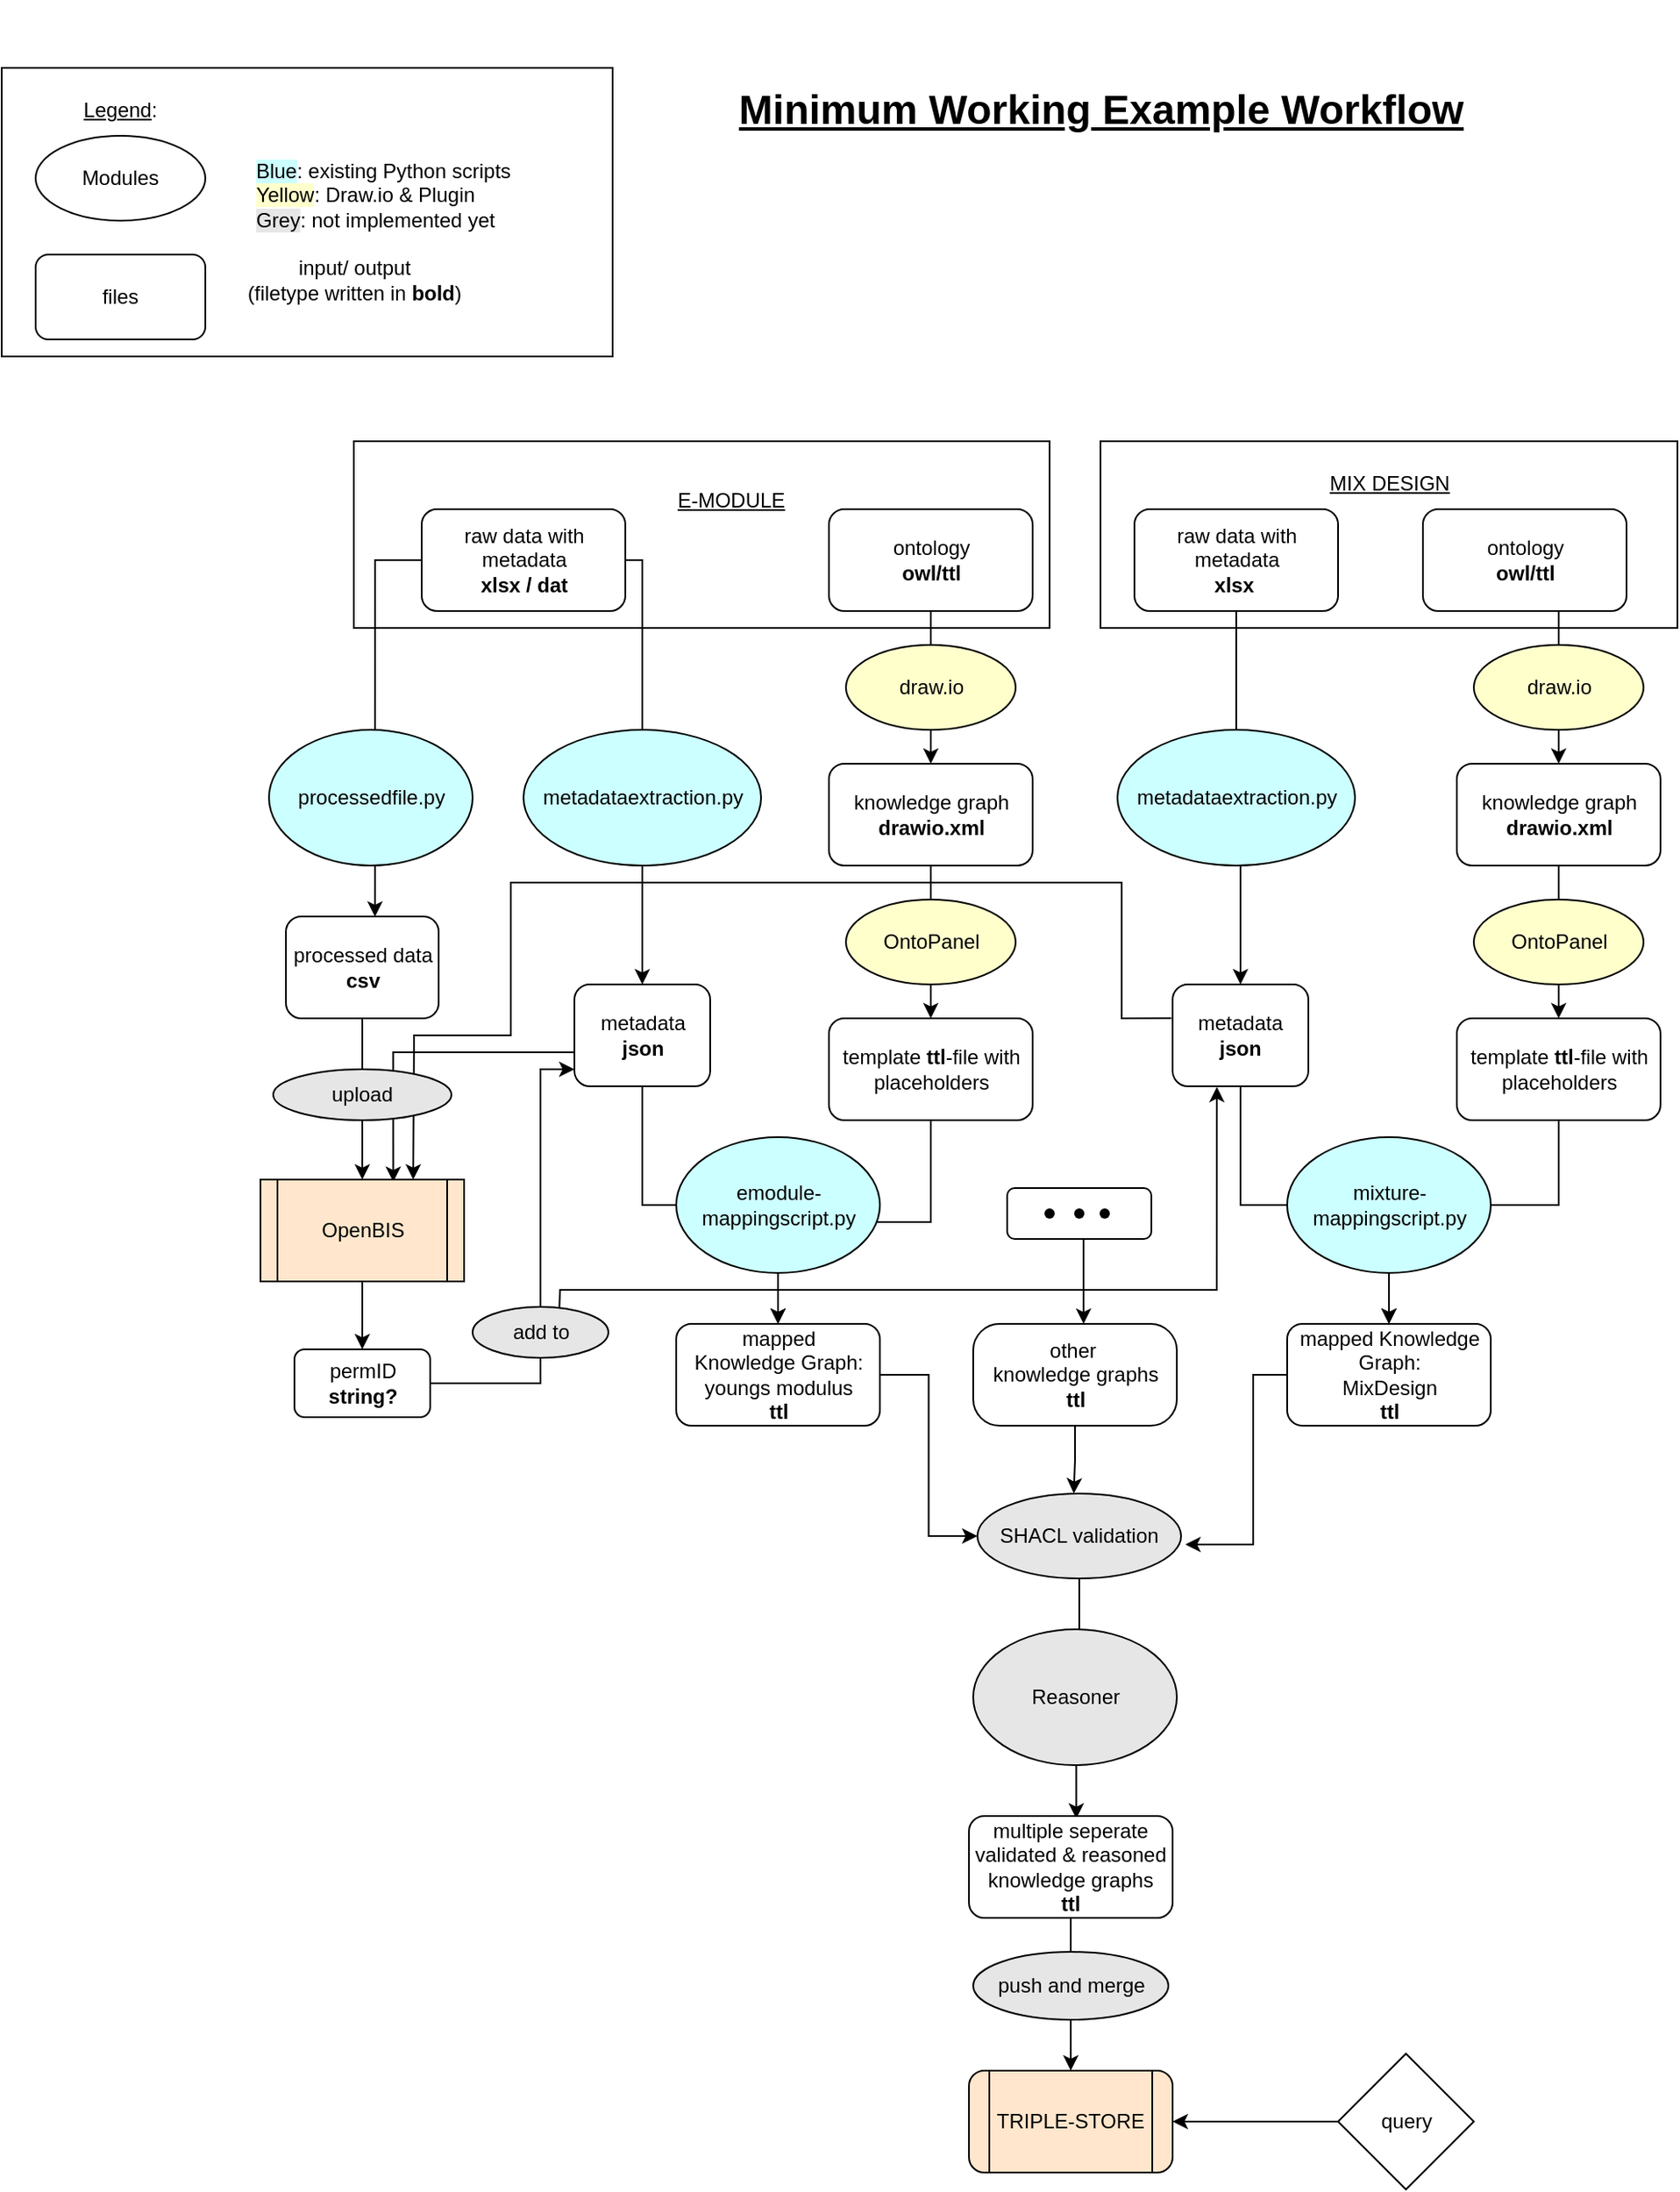 <mxfile version="21.0.6" type="device"><diagram name="Page-1" id="2YBvvXClWsGukQMizWep"><mxGraphModel dx="3506" dy="2307" grid="1" gridSize="10" guides="1" tooltips="1" connect="1" arrows="1" fold="1" page="1" pageScale="1" pageWidth="850" pageHeight="1100" math="0" shadow="0"><root><mxCell id="0"/><mxCell id="1" parent="0"/><mxCell id="4rIaBcVOzAH-U9uCmUuU-49" value="" style="rounded=1;whiteSpace=wrap;html=1;" vertex="1" parent="1"><mxGeometry x="92.5" y="-290" width="85" height="30" as="geometry"/></mxCell><mxCell id="4rIaBcVOzAH-U9uCmUuU-21" value="" style="rounded=0;whiteSpace=wrap;html=1;" vertex="1" parent="1"><mxGeometry x="147.5" y="-730" width="340" height="110" as="geometry"/></mxCell><mxCell id="4rIaBcVOzAH-U9uCmUuU-20" value="" style="rounded=0;whiteSpace=wrap;html=1;" vertex="1" parent="1"><mxGeometry x="-292.5" y="-730" width="410" height="110" as="geometry"/></mxCell><mxCell id="4rIaBcVOzAH-U9uCmUuU-19" value="" style="rounded=0;whiteSpace=wrap;html=1;" vertex="1" parent="1"><mxGeometry x="-500" y="-950" width="360" height="170" as="geometry"/></mxCell><mxCell id="GU3pR_YWlp0hny3Uvcks-6" value="" style="edgeStyle=orthogonalEdgeStyle;rounded=0;orthogonalLoop=1;jettySize=auto;html=1;" parent="1" source="GU3pR_YWlp0hny3Uvcks-1" target="GU3pR_YWlp0hny3Uvcks-3" edge="1"><mxGeometry relative="1" as="geometry"><Array as="points"><mxPoint x="-122.5" y="-590"/><mxPoint x="-122.5" y="-590"/></Array></mxGeometry></mxCell><mxCell id="4rIaBcVOzAH-U9uCmUuU-1" style="edgeStyle=orthogonalEdgeStyle;rounded=0;orthogonalLoop=1;jettySize=auto;html=1;exitX=0;exitY=0.5;exitDx=0;exitDy=0;entryX=0.583;entryY=0.002;entryDx=0;entryDy=0;entryPerimeter=0;" edge="1" parent="1" source="GU3pR_YWlp0hny3Uvcks-1" target="GU3pR_YWlp0hny3Uvcks-49"><mxGeometry relative="1" as="geometry"/></mxCell><mxCell id="GU3pR_YWlp0hny3Uvcks-1" value="raw data with metadata&lt;br&gt;&lt;b&gt;xlsx / dat&lt;/b&gt;" style="rounded=1;whiteSpace=wrap;html=1;" parent="1" vertex="1"><mxGeometry x="-252.5" y="-690" width="120" height="60" as="geometry"/></mxCell><mxCell id="4rIaBcVOzAH-U9uCmUuU-24" style="edgeStyle=orthogonalEdgeStyle;rounded=0;orthogonalLoop=1;jettySize=auto;html=1;entryX=0.5;entryY=0;entryDx=0;entryDy=0;" edge="1" parent="1" source="GU3pR_YWlp0hny3Uvcks-2" target="4rIaBcVOzAH-U9uCmUuU-23"><mxGeometry relative="1" as="geometry"/></mxCell><mxCell id="GU3pR_YWlp0hny3Uvcks-2" value="ontology&lt;br&gt;&lt;b&gt;owl/ttl&lt;/b&gt;" style="rounded=1;whiteSpace=wrap;html=1;" parent="1" vertex="1"><mxGeometry x="-12.5" y="-690" width="120" height="60" as="geometry"/></mxCell><mxCell id="GU3pR_YWlp0hny3Uvcks-8" value="" style="edgeStyle=orthogonalEdgeStyle;rounded=0;orthogonalLoop=1;jettySize=auto;html=1;" parent="1" source="GU3pR_YWlp0hny3Uvcks-3" target="GU3pR_YWlp0hny3Uvcks-7" edge="1"><mxGeometry relative="1" as="geometry"/></mxCell><mxCell id="4rIaBcVOzAH-U9uCmUuU-48" style="edgeStyle=orthogonalEdgeStyle;rounded=0;orthogonalLoop=1;jettySize=auto;html=1;entryX=0.652;entryY=0.022;entryDx=0;entryDy=0;entryPerimeter=0;" edge="1" parent="1" source="GU3pR_YWlp0hny3Uvcks-3" target="GU3pR_YWlp0hny3Uvcks-64"><mxGeometry relative="1" as="geometry"><Array as="points"><mxPoint x="-269" y="-370"/></Array></mxGeometry></mxCell><mxCell id="GU3pR_YWlp0hny3Uvcks-9" value="" style="edgeStyle=orthogonalEdgeStyle;rounded=0;orthogonalLoop=1;jettySize=auto;html=1;" parent="1" source="GU3pR_YWlp0hny3Uvcks-4" target="GU3pR_YWlp0hny3Uvcks-7" edge="1"><mxGeometry relative="1" as="geometry"/></mxCell><mxCell id="4rIaBcVOzAH-U9uCmUuU-4" style="edgeStyle=orthogonalEdgeStyle;rounded=0;orthogonalLoop=1;jettySize=auto;html=1;entryX=0;entryY=0.5;entryDx=0;entryDy=0;" edge="1" parent="1" source="GU3pR_YWlp0hny3Uvcks-7" target="4rIaBcVOzAH-U9uCmUuU-2"><mxGeometry relative="1" as="geometry"/></mxCell><mxCell id="GU3pR_YWlp0hny3Uvcks-7" value="mapped &lt;br&gt;Knowledge Graph:&lt;br&gt;youngs modulus&lt;br&gt;&lt;b&gt;ttl&lt;/b&gt;" style="whiteSpace=wrap;html=1;rounded=1;" parent="1" vertex="1"><mxGeometry x="-102.5" y="-210" width="120" height="60" as="geometry"/></mxCell><mxCell id="4rIaBcVOzAH-U9uCmUuU-5" style="edgeStyle=orthogonalEdgeStyle;rounded=0;orthogonalLoop=1;jettySize=auto;html=1;" edge="1" parent="1" source="GU3pR_YWlp0hny3Uvcks-10"><mxGeometry relative="1" as="geometry"><mxPoint x="197.5" y="-80" as="targetPoint"/><Array as="points"><mxPoint x="237.5" y="-180"/><mxPoint x="237.5" y="-80"/></Array></mxGeometry></mxCell><mxCell id="GU3pR_YWlp0hny3Uvcks-10" value="mapped Knowledge Graph:&lt;br&gt;MixDesign&lt;br&gt;&lt;b&gt;ttl&lt;/b&gt;" style="rounded=1;whiteSpace=wrap;html=1;" parent="1" vertex="1"><mxGeometry x="257.5" y="-210" width="120" height="60" as="geometry"/></mxCell><mxCell id="GU3pR_YWlp0hny3Uvcks-12" value="&lt;u&gt;E-MODULE&lt;/u&gt;" style="text;html=1;strokeColor=none;fillColor=none;align=center;verticalAlign=middle;whiteSpace=wrap;rounded=0;" parent="1" vertex="1"><mxGeometry x="-110" y="-715" width="80" height="40" as="geometry"/></mxCell><mxCell id="GU3pR_YWlp0hny3Uvcks-18" value="metadataextraction.py" style="ellipse;whiteSpace=wrap;html=1;fillColor=#CCFFFF;" parent="1" vertex="1"><mxGeometry x="-192.5" y="-560" width="140" height="80" as="geometry"/></mxCell><mxCell id="GU3pR_YWlp0hny3Uvcks-20" value="emodule-mappingscript.py" style="ellipse;whiteSpace=wrap;html=1;fillColor=#CCFFFF;" parent="1" vertex="1"><mxGeometry x="-102.5" y="-320" width="120" height="80" as="geometry"/></mxCell><mxCell id="4rIaBcVOzAH-U9uCmUuU-30" style="edgeStyle=orthogonalEdgeStyle;rounded=0;orthogonalLoop=1;jettySize=auto;html=1;" edge="1" parent="1" source="GU3pR_YWlp0hny3Uvcks-22" target="4rIaBcVOzAH-U9uCmUuU-27"><mxGeometry relative="1" as="geometry"/></mxCell><mxCell id="GU3pR_YWlp0hny3Uvcks-22" value="raw data with metadata&lt;br&gt;&lt;b style=&quot;border-color: var(--border-color);&quot;&gt;xlsx&amp;nbsp;&lt;/b&gt;" style="rounded=1;whiteSpace=wrap;html=1;" parent="1" vertex="1"><mxGeometry x="167.5" y="-690" width="120" height="60" as="geometry"/></mxCell><mxCell id="4rIaBcVOzAH-U9uCmUuU-40" style="edgeStyle=orthogonalEdgeStyle;rounded=0;orthogonalLoop=1;jettySize=auto;html=1;" edge="1" parent="1" source="GU3pR_YWlp0hny3Uvcks-24" target="4rIaBcVOzAH-U9uCmUuU-38"><mxGeometry relative="1" as="geometry"><Array as="points"><mxPoint x="417.5" y="-610"/><mxPoint x="417.5" y="-610"/></Array></mxGeometry></mxCell><mxCell id="GU3pR_YWlp0hny3Uvcks-24" value="ontology&lt;br&gt;&lt;b&gt;owl/ttl&lt;/b&gt;" style="rounded=1;whiteSpace=wrap;html=1;" parent="1" vertex="1"><mxGeometry x="337.5" y="-690" width="120" height="60" as="geometry"/></mxCell><mxCell id="GU3pR_YWlp0hny3Uvcks-33" value="" style="edgeStyle=orthogonalEdgeStyle;rounded=0;orthogonalLoop=1;jettySize=auto;html=1;" parent="1" target="GU3pR_YWlp0hny3Uvcks-10" edge="1"><mxGeometry relative="1" as="geometry"><mxPoint x="397.5" y="-350" as="sourcePoint"/><Array as="points"><mxPoint x="417.5" y="-350"/><mxPoint x="417.5" y="-280"/><mxPoint x="317.5" y="-280"/></Array></mxGeometry></mxCell><mxCell id="GU3pR_YWlp0hny3Uvcks-37" value="&lt;u&gt;MIX DESIGN&lt;/u&gt;" style="text;html=1;strokeColor=none;fillColor=none;align=center;verticalAlign=middle;whiteSpace=wrap;rounded=0;" parent="1" vertex="1"><mxGeometry x="262.5" y="-720" width="110" height="30" as="geometry"/></mxCell><mxCell id="GU3pR_YWlp0hny3Uvcks-41" value="TRIPLE-STORE" style="shape=process;whiteSpace=wrap;html=1;backgroundOutline=1;rounded=1;fillColor=#FFE6CC;" parent="1" vertex="1"><mxGeometry x="70" y="230" width="120" height="60" as="geometry"/></mxCell><mxCell id="GU3pR_YWlp0hny3Uvcks-65" style="edgeStyle=orthogonalEdgeStyle;rounded=0;orthogonalLoop=1;jettySize=auto;html=1;entryX=0.5;entryY=0;entryDx=0;entryDy=0;" parent="1" source="GU3pR_YWlp0hny3Uvcks-49" target="GU3pR_YWlp0hny3Uvcks-64" edge="1"><mxGeometry relative="1" as="geometry"/></mxCell><mxCell id="GU3pR_YWlp0hny3Uvcks-49" value="processed data&lt;br&gt;&lt;b&gt;csv&lt;/b&gt;" style="rounded=1;whiteSpace=wrap;html=1;" parent="1" vertex="1"><mxGeometry x="-332.5" y="-450" width="90" height="60" as="geometry"/></mxCell><mxCell id="GU3pR_YWlp0hny3Uvcks-56" value="draw.io" style="ellipse;whiteSpace=wrap;html=1;fillColor=#FFFFCC;" parent="1" vertex="1"><mxGeometry x="-2.5" y="-610" width="100" height="50" as="geometry"/></mxCell><mxCell id="4rIaBcVOzAH-U9uCmUuU-6" style="edgeStyle=orthogonalEdgeStyle;rounded=0;orthogonalLoop=1;jettySize=auto;html=1;entryX=0.473;entryY=-0.001;entryDx=0;entryDy=0;entryPerimeter=0;" edge="1" parent="1" source="GU3pR_YWlp0hny3Uvcks-59" target="4rIaBcVOzAH-U9uCmUuU-2"><mxGeometry relative="1" as="geometry"/></mxCell><mxCell id="GU3pR_YWlp0hny3Uvcks-59" value="other&amp;nbsp;&lt;br&gt;knowledge graphs&lt;br&gt;&lt;b&gt;ttl&lt;/b&gt;" style="rounded=1;whiteSpace=wrap;html=1;arcSize=26;" parent="1" vertex="1"><mxGeometry x="72.5" y="-210" width="120" height="60" as="geometry"/></mxCell><mxCell id="GU3pR_YWlp0hny3Uvcks-62" value="processedfile.py" style="ellipse;whiteSpace=wrap;html=1;fillColor=#CCFFFF;" parent="1" vertex="1"><mxGeometry x="-342.5" y="-560" width="120" height="80" as="geometry"/></mxCell><mxCell id="GU3pR_YWlp0hny3Uvcks-68" style="edgeStyle=orthogonalEdgeStyle;rounded=0;orthogonalLoop=1;jettySize=auto;html=1;entryX=0.5;entryY=0;entryDx=0;entryDy=0;" parent="1" source="GU3pR_YWlp0hny3Uvcks-64" target="GU3pR_YWlp0hny3Uvcks-67" edge="1"><mxGeometry relative="1" as="geometry"/></mxCell><mxCell id="GU3pR_YWlp0hny3Uvcks-64" value="OpenBIS" style="shape=process;whiteSpace=wrap;html=1;backgroundOutline=1;size=0.083;fillColor=#FFE6CC;" parent="1" vertex="1"><mxGeometry x="-347.5" y="-295" width="120" height="60" as="geometry"/></mxCell><mxCell id="GU3pR_YWlp0hny3Uvcks-69" style="edgeStyle=orthogonalEdgeStyle;rounded=0;orthogonalLoop=1;jettySize=auto;html=1;fillColor=#B3B3B3;" parent="1" source="GU3pR_YWlp0hny3Uvcks-67" edge="1"><mxGeometry relative="1" as="geometry"><mxPoint x="-162.5" y="-360" as="targetPoint"/><Array as="points"><mxPoint x="-182.5" y="-175"/><mxPoint x="-182.5" y="-360"/><mxPoint x="-162.5" y="-360"/></Array></mxGeometry></mxCell><mxCell id="GU3pR_YWlp0hny3Uvcks-67" value="permID&lt;br&gt;&lt;b&gt;string?&lt;/b&gt;" style="rounded=1;whiteSpace=wrap;html=1;" parent="1" vertex="1"><mxGeometry x="-327.5" y="-195" width="80" height="40" as="geometry"/></mxCell><mxCell id="4rIaBcVOzAH-U9uCmUuU-11" style="edgeStyle=orthogonalEdgeStyle;rounded=0;orthogonalLoop=1;jettySize=auto;html=1;entryX=1;entryY=0.5;entryDx=0;entryDy=0;" edge="1" parent="1" source="GU3pR_YWlp0hny3Uvcks-71" target="GU3pR_YWlp0hny3Uvcks-41"><mxGeometry relative="1" as="geometry"/></mxCell><mxCell id="GU3pR_YWlp0hny3Uvcks-71" value="query" style="rhombus;whiteSpace=wrap;html=1;" parent="1" vertex="1"><mxGeometry x="287.5" y="220" width="80" height="80" as="geometry"/></mxCell><mxCell id="4rIaBcVOzAH-U9uCmUuU-8" style="edgeStyle=orthogonalEdgeStyle;rounded=0;orthogonalLoop=1;jettySize=auto;html=1;entryX=0.527;entryY=0.025;entryDx=0;entryDy=0;entryPerimeter=0;" edge="1" parent="1" source="4rIaBcVOzAH-U9uCmUuU-2" target="4rIaBcVOzAH-U9uCmUuU-7"><mxGeometry relative="1" as="geometry"><mxPoint x="132.5" y="60" as="targetPoint"/></mxGeometry></mxCell><mxCell id="4rIaBcVOzAH-U9uCmUuU-2" value="SHACL validation" style="ellipse;whiteSpace=wrap;html=1;fillColor=#E6E6E6;" vertex="1" parent="1"><mxGeometry x="75" y="-110" width="120" height="50" as="geometry"/></mxCell><mxCell id="4rIaBcVOzAH-U9uCmUuU-3" value="Reasoner" style="ellipse;whiteSpace=wrap;html=1;fillColor=#E6E6E6;" vertex="1" parent="1"><mxGeometry x="72.5" y="-30" width="120" height="80" as="geometry"/></mxCell><mxCell id="4rIaBcVOzAH-U9uCmUuU-9" style="edgeStyle=orthogonalEdgeStyle;rounded=0;orthogonalLoop=1;jettySize=auto;html=1;entryX=0.5;entryY=0;entryDx=0;entryDy=0;" edge="1" parent="1" source="4rIaBcVOzAH-U9uCmUuU-7" target="GU3pR_YWlp0hny3Uvcks-41"><mxGeometry relative="1" as="geometry"><mxPoint x="130" y="260" as="targetPoint"/></mxGeometry></mxCell><mxCell id="4rIaBcVOzAH-U9uCmUuU-7" value="multiple seperate validated &amp;amp; reasoned&lt;br&gt;knowledge graphs&lt;br&gt;&lt;b&gt;ttl&lt;/b&gt;" style="rounded=1;whiteSpace=wrap;html=1;" vertex="1" parent="1"><mxGeometry x="70" y="80" width="120" height="60" as="geometry"/></mxCell><mxCell id="GU3pR_YWlp0hny3Uvcks-46" value="push and merge" style="ellipse;whiteSpace=wrap;html=1;fillColor=#E6E6E6;" parent="1" vertex="1"><mxGeometry x="72.5" y="160" width="115" height="40" as="geometry"/></mxCell><mxCell id="4rIaBcVOzAH-U9uCmUuU-13" value="add to" style="ellipse;whiteSpace=wrap;html=1;fillColor=#E6E6E6;" vertex="1" parent="1"><mxGeometry x="-222.5" y="-220" width="80" height="30" as="geometry"/></mxCell><mxCell id="4rIaBcVOzAH-U9uCmUuU-14" value="Modules" style="ellipse;whiteSpace=wrap;html=1;" vertex="1" parent="1"><mxGeometry x="-480" y="-910" width="100" height="50" as="geometry"/></mxCell><mxCell id="4rIaBcVOzAH-U9uCmUuU-15" value="files" style="rounded=1;whiteSpace=wrap;html=1;" vertex="1" parent="1"><mxGeometry x="-480" y="-840" width="100" height="50" as="geometry"/></mxCell><mxCell id="4rIaBcVOzAH-U9uCmUuU-16" value="&lt;u&gt;Legend&lt;/u&gt;:" style="text;html=1;strokeColor=none;fillColor=none;align=center;verticalAlign=middle;whiteSpace=wrap;rounded=0;" vertex="1" parent="1"><mxGeometry x="-460" y="-940" width="60" height="30" as="geometry"/></mxCell><mxCell id="4rIaBcVOzAH-U9uCmUuU-17" value="&lt;div style=&quot;text-align: left;&quot;&gt;&lt;span style=&quot;background-color: rgb(204, 255, 255);&quot;&gt;Blue&lt;/span&gt;&lt;span style=&quot;background-color: initial;&quot;&gt;: existing Python scripts&lt;/span&gt;&lt;/div&gt;&lt;div style=&quot;text-align: left;&quot;&gt;&lt;span style=&quot;background-color: rgb(255, 255, 204);&quot;&gt;Yellow&lt;/span&gt;&lt;span style=&quot;background-color: initial;&quot;&gt;: Draw.io &amp;amp; Plugin&lt;/span&gt;&lt;/div&gt;&lt;div style=&quot;text-align: left;&quot;&gt;&lt;span style=&quot;background-color: rgb(230, 230, 230);&quot;&gt;Grey&lt;/span&gt;&lt;span style=&quot;background-color: initial;&quot;&gt;: not implemented yet&lt;/span&gt;&lt;/div&gt;" style="text;html=1;strokeColor=none;fillColor=none;align=center;verticalAlign=middle;whiteSpace=wrap;rounded=0;" vertex="1" parent="1"><mxGeometry x="-365" y="-890" width="180" height="30" as="geometry"/></mxCell><mxCell id="4rIaBcVOzAH-U9uCmUuU-18" value="&lt;font style=&quot;font-size: 24px;&quot;&gt;&lt;b&gt;&lt;u&gt;Minimum Working Example Workflow&lt;/u&gt;&lt;/b&gt;&lt;/font&gt;" style="text;html=1;strokeColor=none;fillColor=none;align=center;verticalAlign=middle;whiteSpace=wrap;rounded=0;" vertex="1" parent="1"><mxGeometry x="-72.5" y="-990" width="440" height="130" as="geometry"/></mxCell><mxCell id="4rIaBcVOzAH-U9uCmUuU-22" value="input/ output&lt;br&gt;(filetype written in &lt;b&gt;bold&lt;/b&gt;)" style="text;html=1;strokeColor=none;fillColor=none;align=center;verticalAlign=middle;whiteSpace=wrap;rounded=0;" vertex="1" parent="1"><mxGeometry x="-362.5" y="-840" width="140" height="30" as="geometry"/></mxCell><mxCell id="4rIaBcVOzAH-U9uCmUuU-25" style="edgeStyle=orthogonalEdgeStyle;rounded=0;orthogonalLoop=1;jettySize=auto;html=1;" edge="1" parent="1" source="4rIaBcVOzAH-U9uCmUuU-23" target="GU3pR_YWlp0hny3Uvcks-4"><mxGeometry relative="1" as="geometry"/></mxCell><mxCell id="4rIaBcVOzAH-U9uCmUuU-23" value="knowledge graph&lt;br&gt;&lt;b&gt;drawio.xml&lt;/b&gt;" style="rounded=1;whiteSpace=wrap;html=1;" vertex="1" parent="1"><mxGeometry x="-12.5" y="-540" width="120" height="60" as="geometry"/></mxCell><mxCell id="GU3pR_YWlp0hny3Uvcks-19" value="OntoPanel" style="ellipse;whiteSpace=wrap;html=1;fillColor=#FFFFCC;" parent="1" vertex="1"><mxGeometry x="-2.5" y="-460" width="100" height="50" as="geometry"/></mxCell><mxCell id="4rIaBcVOzAH-U9uCmUuU-34" style="edgeStyle=orthogonalEdgeStyle;rounded=0;orthogonalLoop=1;jettySize=auto;html=1;" edge="1" parent="1" source="4rIaBcVOzAH-U9uCmUuU-27" target="GU3pR_YWlp0hny3Uvcks-10"><mxGeometry relative="1" as="geometry"/></mxCell><mxCell id="4rIaBcVOzAH-U9uCmUuU-27" value="metadata&lt;br&gt;&lt;b&gt;json&lt;/b&gt;" style="rounded=1;whiteSpace=wrap;html=1;" vertex="1" parent="1"><mxGeometry x="190" y="-410" width="80" height="60" as="geometry"/></mxCell><mxCell id="4rIaBcVOzAH-U9uCmUuU-28" value="metadataextraction.py" style="ellipse;whiteSpace=wrap;html=1;fillColor=#CCFFFF;" vertex="1" parent="1"><mxGeometry x="157.5" y="-560" width="140" height="80" as="geometry"/></mxCell><mxCell id="GU3pR_YWlp0hny3Uvcks-29" value="mixture-mappingscript.py" style="ellipse;whiteSpace=wrap;html=1;fillColor=#CCFFFF;" parent="1" vertex="1"><mxGeometry x="257.5" y="-320" width="120" height="80" as="geometry"/></mxCell><mxCell id="4rIaBcVOzAH-U9uCmUuU-35" value="template &lt;b&gt;ttl&lt;/b&gt;-file with placeholders" style="whiteSpace=wrap;html=1;rounded=1;" vertex="1" parent="1"><mxGeometry x="357.5" y="-390" width="120" height="60" as="geometry"/></mxCell><mxCell id="4rIaBcVOzAH-U9uCmUuU-36" value="draw.io" style="ellipse;whiteSpace=wrap;html=1;fillColor=#FFFFCC;" vertex="1" parent="1"><mxGeometry x="367.5" y="-610" width="100" height="50" as="geometry"/></mxCell><mxCell id="4rIaBcVOzAH-U9uCmUuU-37" style="edgeStyle=orthogonalEdgeStyle;rounded=0;orthogonalLoop=1;jettySize=auto;html=1;" edge="1" parent="1" source="4rIaBcVOzAH-U9uCmUuU-38" target="4rIaBcVOzAH-U9uCmUuU-35"><mxGeometry relative="1" as="geometry"/></mxCell><mxCell id="4rIaBcVOzAH-U9uCmUuU-38" value="knowledge graph&lt;br&gt;&lt;b&gt;drawio.xml&lt;/b&gt;" style="rounded=1;whiteSpace=wrap;html=1;" vertex="1" parent="1"><mxGeometry x="357.5" y="-540" width="120" height="60" as="geometry"/></mxCell><mxCell id="4rIaBcVOzAH-U9uCmUuU-39" value="OntoPanel" style="ellipse;whiteSpace=wrap;html=1;fillColor=#FFFFCC;" vertex="1" parent="1"><mxGeometry x="367.5" y="-460" width="100" height="50" as="geometry"/></mxCell><mxCell id="4rIaBcVOzAH-U9uCmUuU-41" value="" style="shape=waypoint;sketch=0;fillStyle=solid;size=6;pointerEvents=1;points=[];fillColor=none;resizable=0;rotatable=0;perimeter=centerPerimeter;snapToPoint=1;" vertex="1" parent="1"><mxGeometry x="107.5" y="-285" width="20" height="20" as="geometry"/></mxCell><mxCell id="4rIaBcVOzAH-U9uCmUuU-42" value="" style="shape=waypoint;sketch=0;fillStyle=solid;size=6;pointerEvents=1;points=[];fillColor=none;resizable=0;rotatable=0;perimeter=centerPerimeter;snapToPoint=1;" vertex="1" parent="1"><mxGeometry x="125" y="-285" width="20" height="20" as="geometry"/></mxCell><mxCell id="4rIaBcVOzAH-U9uCmUuU-43" value="" style="shape=waypoint;sketch=0;fillStyle=solid;size=6;pointerEvents=1;points=[];fillColor=none;resizable=0;rotatable=0;perimeter=centerPerimeter;snapToPoint=1;" vertex="1" parent="1"><mxGeometry x="140" y="-285" width="20" height="20" as="geometry"/></mxCell><mxCell id="4rIaBcVOzAH-U9uCmUuU-46" value="" style="endArrow=classic;html=1;rounded=0;entryX=0.542;entryY=0;entryDx=0;entryDy=0;entryPerimeter=0;" edge="1" parent="1" target="GU3pR_YWlp0hny3Uvcks-59"><mxGeometry width="50" height="50" relative="1" as="geometry"><mxPoint x="137.5" y="-260" as="sourcePoint"/><mxPoint x="87.5" y="-220" as="targetPoint"/><Array as="points"><mxPoint x="137.5" y="-230"/></Array></mxGeometry></mxCell><mxCell id="4rIaBcVOzAH-U9uCmUuU-50" value="" style="endArrow=classic;html=1;rounded=0;entryX=0.75;entryY=0;entryDx=0;entryDy=0;exitX=-0.009;exitY=0.332;exitDx=0;exitDy=0;exitPerimeter=0;shadow=0;" edge="1" parent="1" source="4rIaBcVOzAH-U9uCmUuU-27" target="GU3pR_YWlp0hny3Uvcks-64"><mxGeometry width="50" height="50" relative="1" as="geometry"><mxPoint x="180" y="-470" as="sourcePoint"/><mxPoint x="-20" y="-250" as="targetPoint"/><Array as="points"><mxPoint x="160" y="-390"/><mxPoint x="160" y="-470"/><mxPoint x="-200" y="-470"/><mxPoint x="-200" y="-380"/><mxPoint x="-257" y="-380"/></Array></mxGeometry></mxCell><mxCell id="GU3pR_YWlp0hny3Uvcks-4" value="template &lt;b&gt;ttl&lt;/b&gt;-file with placeholders" style="whiteSpace=wrap;html=1;rounded=1;" parent="1" vertex="1"><mxGeometry x="-12.5" y="-390" width="120" height="60" as="geometry"/></mxCell><mxCell id="GU3pR_YWlp0hny3Uvcks-3" value="metadata&lt;br&gt;&lt;b&gt;json&lt;/b&gt;" style="rounded=1;whiteSpace=wrap;html=1;" parent="1" vertex="1"><mxGeometry x="-162.5" y="-410" width="80" height="60" as="geometry"/></mxCell><mxCell id="4rIaBcVOzAH-U9uCmUuU-12" value="upload" style="ellipse;whiteSpace=wrap;html=1;fillColor=#E6E6E6;" vertex="1" parent="1"><mxGeometry x="-340" y="-360" width="105" height="30" as="geometry"/></mxCell><mxCell id="4rIaBcVOzAH-U9uCmUuU-51" value="" style="endArrow=classic;html=1;rounded=0;exitX=0.639;exitY=0.031;exitDx=0;exitDy=0;exitPerimeter=0;entryX=0.326;entryY=1.006;entryDx=0;entryDy=0;entryPerimeter=0;" edge="1" parent="1" source="4rIaBcVOzAH-U9uCmUuU-13" target="4rIaBcVOzAH-U9uCmUuU-27"><mxGeometry width="50" height="50" relative="1" as="geometry"><mxPoint x="-100" y="-280" as="sourcePoint"/><mxPoint x="-50" y="-330" as="targetPoint"/><Array as="points"><mxPoint x="-171" y="-230"/><mxPoint x="20" y="-230"/><mxPoint x="216" y="-230"/></Array></mxGeometry></mxCell></root></mxGraphModel></diagram></mxfile>